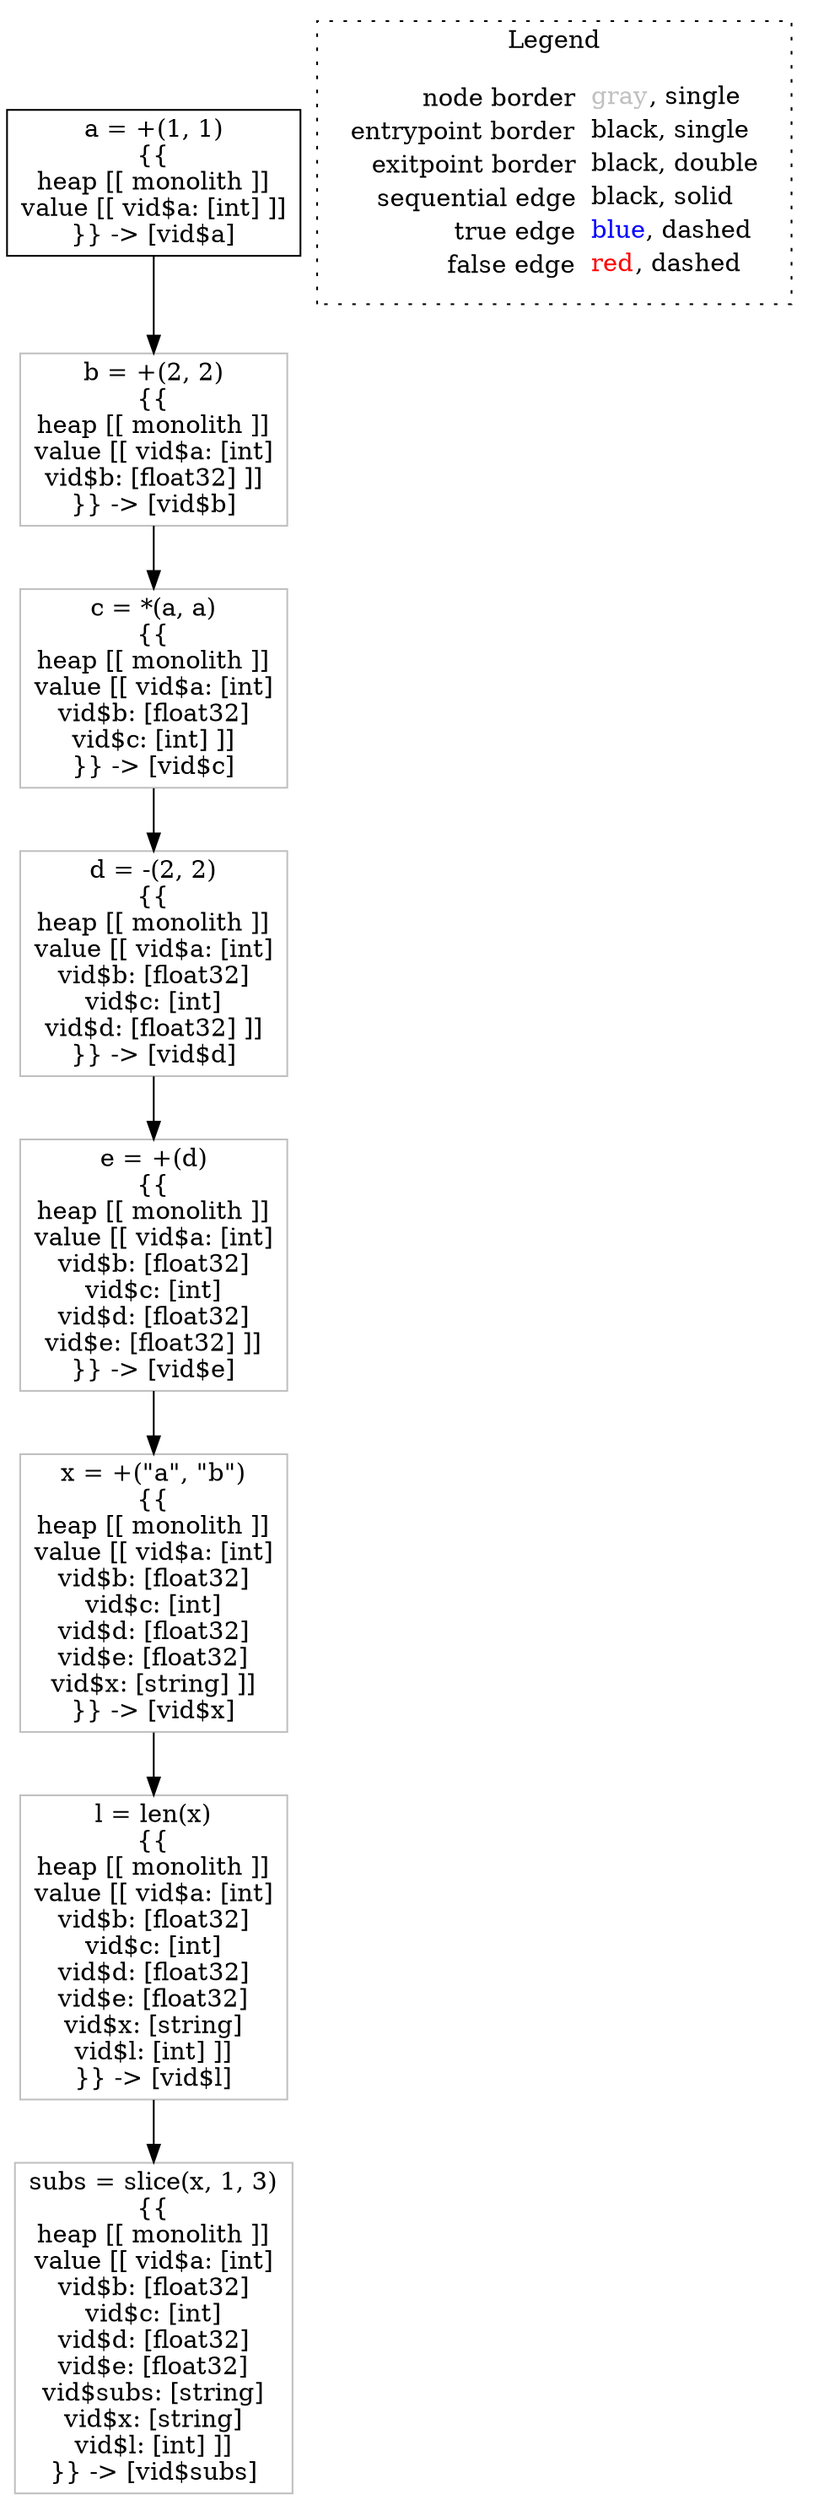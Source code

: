digraph {
	"node0" [shape="rect",color="black",label=<a = +(1, 1)<BR/>{{<BR/>heap [[ monolith ]]<BR/>value [[ vid$a: [int] ]]<BR/>}} -&gt; [vid$a]>];
	"node1" [shape="rect",color="gray",label=<l = len(x)<BR/>{{<BR/>heap [[ monolith ]]<BR/>value [[ vid$a: [int]<BR/>vid$b: [float32]<BR/>vid$c: [int]<BR/>vid$d: [float32]<BR/>vid$e: [float32]<BR/>vid$x: [string]<BR/>vid$l: [int] ]]<BR/>}} -&gt; [vid$l]>];
	"node2" [shape="rect",color="gray",label=<b = +(2, 2)<BR/>{{<BR/>heap [[ monolith ]]<BR/>value [[ vid$a: [int]<BR/>vid$b: [float32] ]]<BR/>}} -&gt; [vid$b]>];
	"node3" [shape="rect",color="gray",label=<d = -(2, 2)<BR/>{{<BR/>heap [[ monolith ]]<BR/>value [[ vid$a: [int]<BR/>vid$b: [float32]<BR/>vid$c: [int]<BR/>vid$d: [float32] ]]<BR/>}} -&gt; [vid$d]>];
	"node4" [shape="rect",color="gray",label=<x = +(&quot;a&quot;, &quot;b&quot;)<BR/>{{<BR/>heap [[ monolith ]]<BR/>value [[ vid$a: [int]<BR/>vid$b: [float32]<BR/>vid$c: [int]<BR/>vid$d: [float32]<BR/>vid$e: [float32]<BR/>vid$x: [string] ]]<BR/>}} -&gt; [vid$x]>];
	"node5" [shape="rect",color="gray",label=<c = *(a, a)<BR/>{{<BR/>heap [[ monolith ]]<BR/>value [[ vid$a: [int]<BR/>vid$b: [float32]<BR/>vid$c: [int] ]]<BR/>}} -&gt; [vid$c]>];
	"node6" [shape="rect",color="gray",label=<e = +(d)<BR/>{{<BR/>heap [[ monolith ]]<BR/>value [[ vid$a: [int]<BR/>vid$b: [float32]<BR/>vid$c: [int]<BR/>vid$d: [float32]<BR/>vid$e: [float32] ]]<BR/>}} -&gt; [vid$e]>];
	"node7" [shape="rect",color="gray",label=<subs = slice(x, 1, 3)<BR/>{{<BR/>heap [[ monolith ]]<BR/>value [[ vid$a: [int]<BR/>vid$b: [float32]<BR/>vid$c: [int]<BR/>vid$d: [float32]<BR/>vid$e: [float32]<BR/>vid$subs: [string]<BR/>vid$x: [string]<BR/>vid$l: [int] ]]<BR/>}} -&gt; [vid$subs]>];
	"node0" -> "node2" [color="black"];
	"node1" -> "node7" [color="black"];
	"node2" -> "node5" [color="black"];
	"node3" -> "node6" [color="black"];
	"node4" -> "node1" [color="black"];
	"node5" -> "node3" [color="black"];
	"node6" -> "node4" [color="black"];
subgraph cluster_legend {
	label="Legend";
	style=dotted;
	node [shape=plaintext];
	"legend" [label=<<table border="0" cellpadding="2" cellspacing="0" cellborder="0"><tr><td align="right">node border&nbsp;</td><td align="left"><font color="gray">gray</font>, single</td></tr><tr><td align="right">entrypoint border&nbsp;</td><td align="left"><font color="black">black</font>, single</td></tr><tr><td align="right">exitpoint border&nbsp;</td><td align="left"><font color="black">black</font>, double</td></tr><tr><td align="right">sequential edge&nbsp;</td><td align="left"><font color="black">black</font>, solid</td></tr><tr><td align="right">true edge&nbsp;</td><td align="left"><font color="blue">blue</font>, dashed</td></tr><tr><td align="right">false edge&nbsp;</td><td align="left"><font color="red">red</font>, dashed</td></tr></table>>];
}

}
